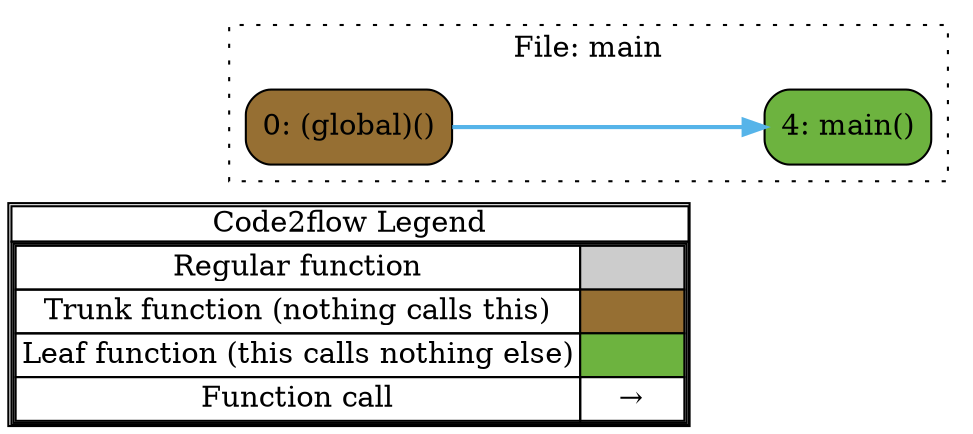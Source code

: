digraph G {
concentrate=true;
splines="ortho";
rankdir="LR";
subgraph legend{
    rank = min;
    label = "legend";
    Legend [shape=none, margin=0, label = <
        <table cellspacing="0" cellpadding="0" border="1"><tr><td>Code2flow Legend</td></tr><tr><td>
        <table cellspacing="0">
        <tr><td>Regular function</td><td width="50px" bgcolor='#cccccc'></td></tr>
        <tr><td>Trunk function (nothing calls this)</td><td bgcolor='#966F33'></td></tr>
        <tr><td>Leaf function (this calls nothing else)</td><td bgcolor='#6db33f'></td></tr>
        <tr><td>Function call</td><td><font color='black'>&#8594;</font></td></tr>
        </table></td></tr></table>
        >];
}node_f0ef9dca [label="0: (global)()" name="main::(global)" shape="rect" style="rounded,filled" fillcolor="#966F33" ];
node_9799e2dc [label="4: main()" name="main::main" shape="rect" style="rounded,filled" fillcolor="#6db33f" ];
node_f0ef9dca -> node_9799e2dc [color="#56B4E9" penwidth="2"];
subgraph cluster_e0f0d571 {
    node_9799e2dc node_f0ef9dca;
    label="File: main";
    name="main";
    style="filled";
    graph[style=dotted];
};
}
